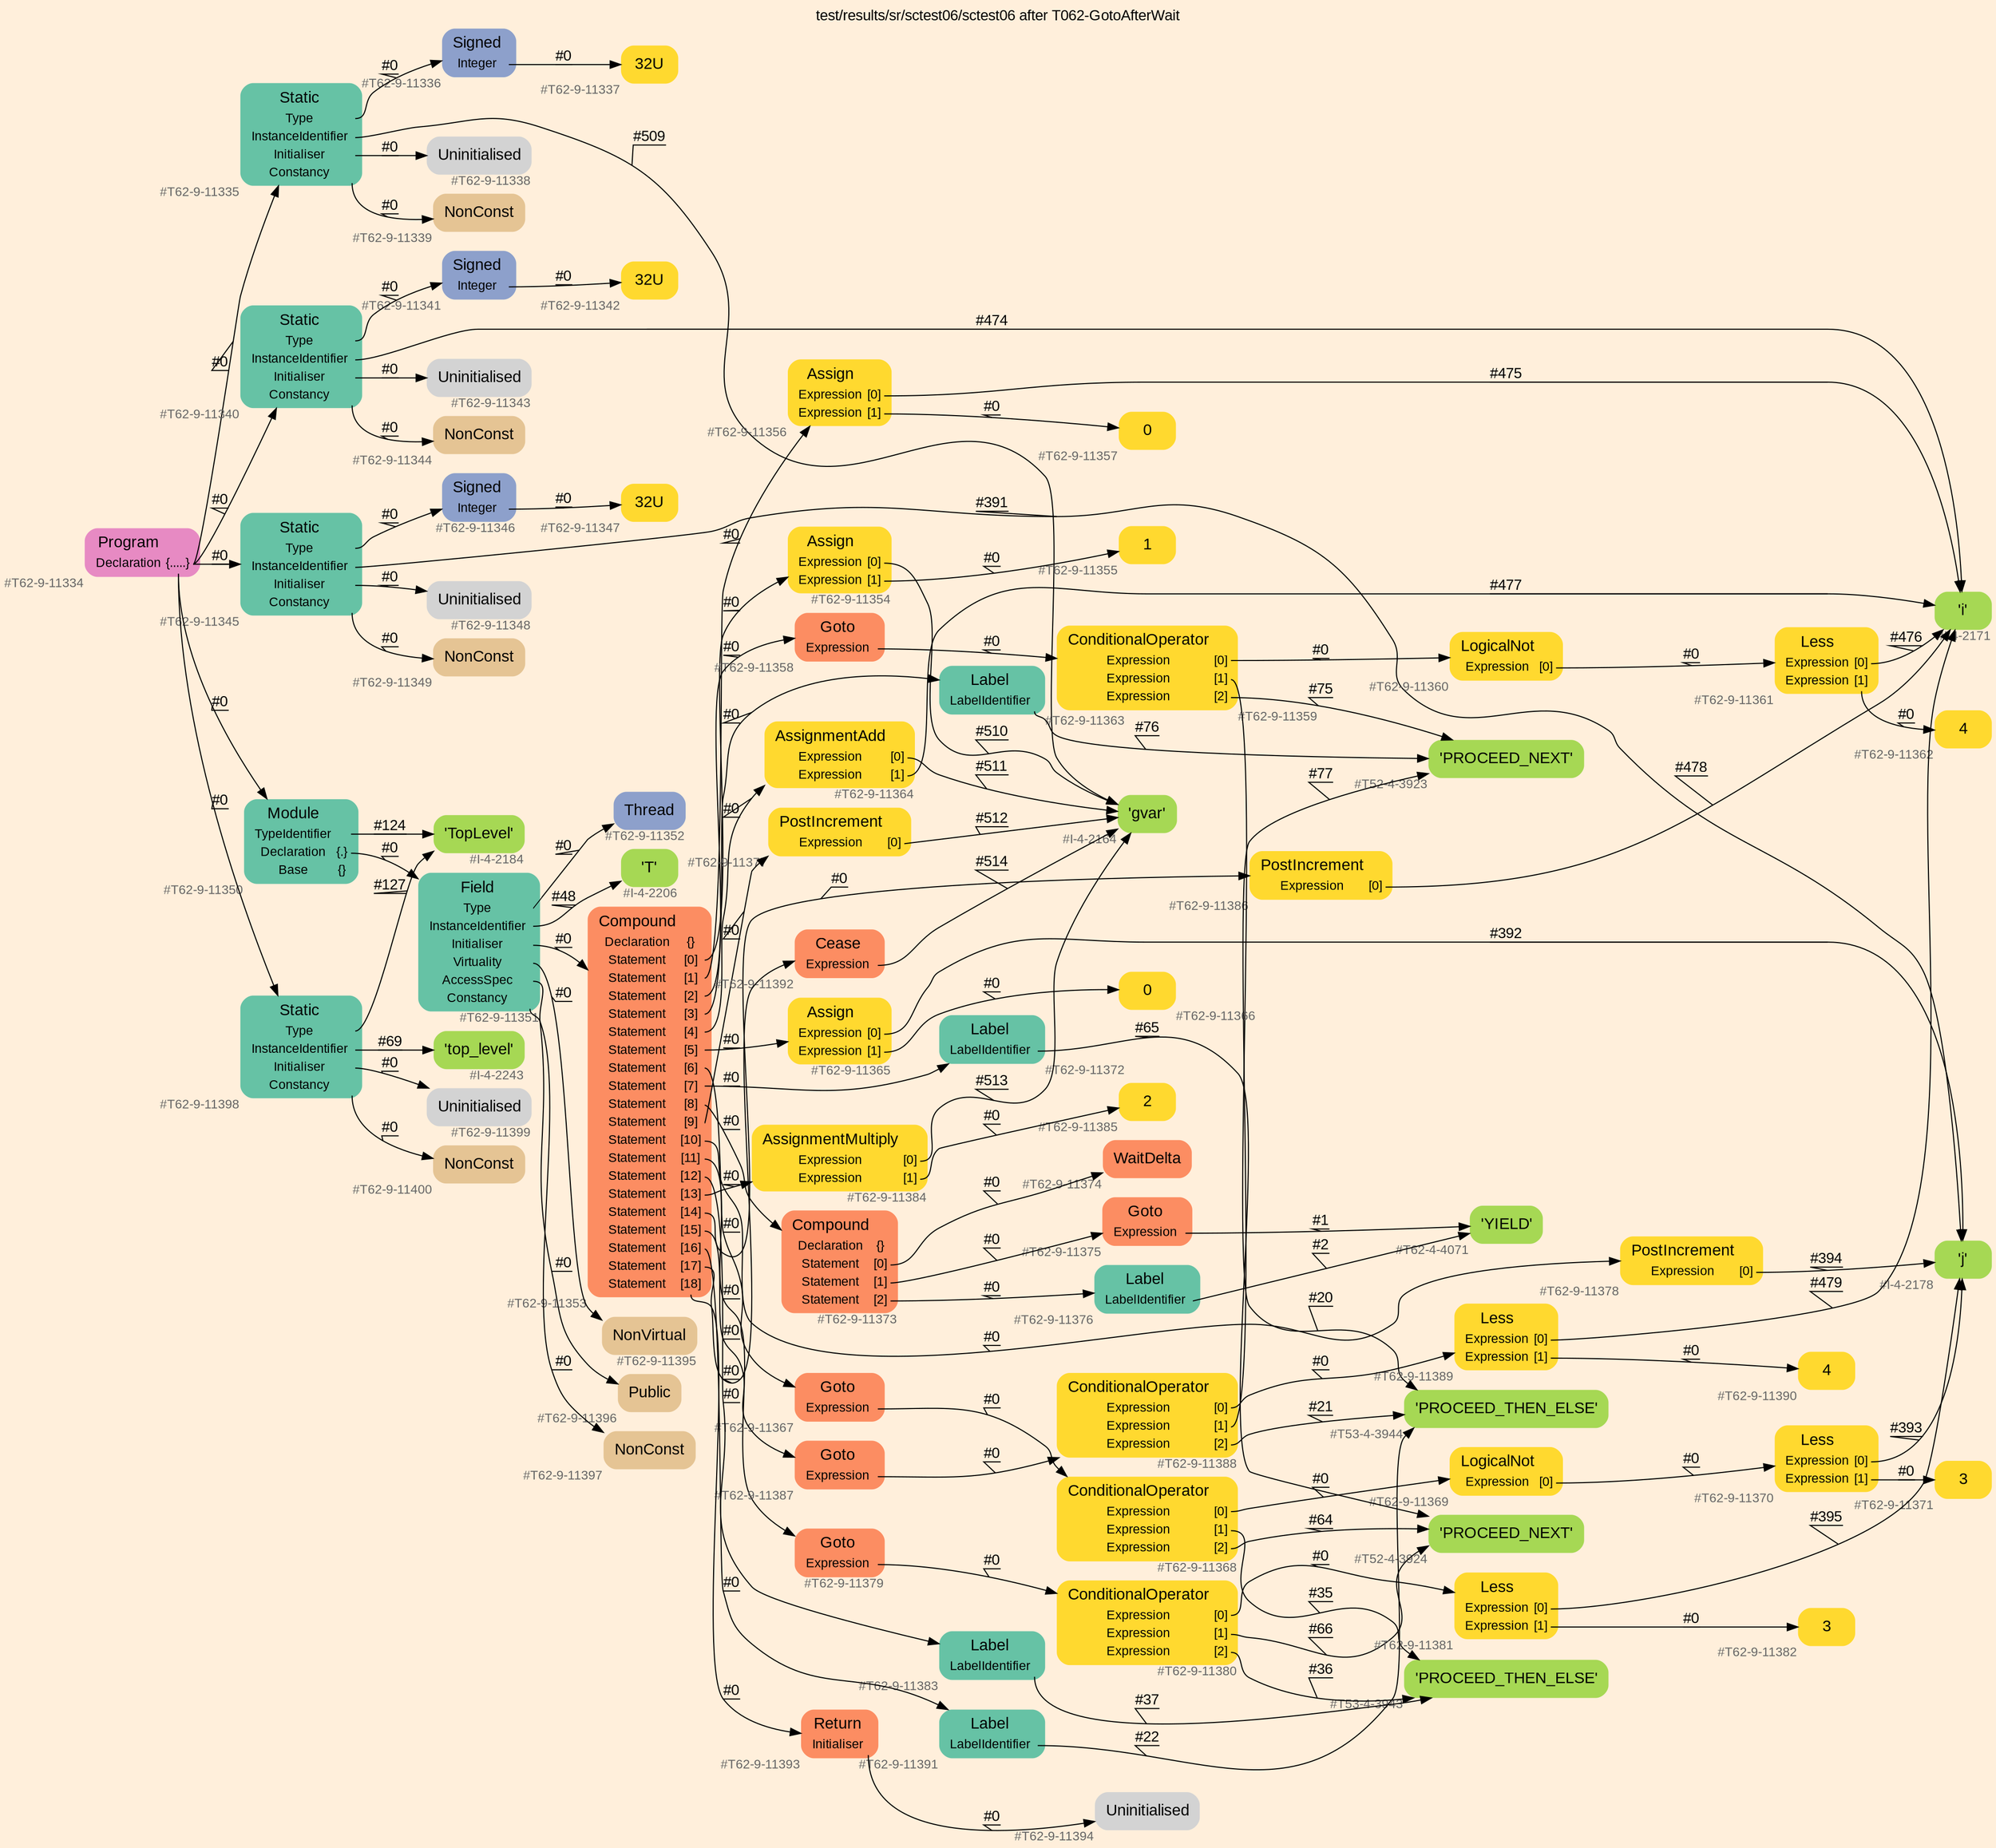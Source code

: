 digraph "test/results/sr/sctest06/sctest06 after T062-GotoAfterWait" {
label = "test/results/sr/sctest06/sctest06 after T062-GotoAfterWait"
labelloc = t
graph [
    rankdir = "LR"
    ranksep = 0.3
    bgcolor = antiquewhite1
    color = black
    fontcolor = black
    fontname = "Arial"
];
node [
    fontname = "Arial"
];
edge [
    fontname = "Arial"
];

// -------------------- node figure --------------------
// -------- block #T62-9-11334 ----------
"#T62-9-11334" [
    fillcolor = "/set28/4"
    xlabel = "#T62-9-11334"
    fontsize = "12"
    fontcolor = grey40
    shape = "plaintext"
    label = <<TABLE BORDER="0" CELLBORDER="0" CELLSPACING="0">
     <TR><TD><FONT COLOR="black" POINT-SIZE="15">Program</FONT></TD></TR>
     <TR><TD><FONT COLOR="black" POINT-SIZE="12">Declaration</FONT></TD><TD PORT="port0"><FONT COLOR="black" POINT-SIZE="12">{.....}</FONT></TD></TR>
    </TABLE>>
    style = "rounded,filled"
];

// -------- block #T62-9-11335 ----------
"#T62-9-11335" [
    fillcolor = "/set28/1"
    xlabel = "#T62-9-11335"
    fontsize = "12"
    fontcolor = grey40
    shape = "plaintext"
    label = <<TABLE BORDER="0" CELLBORDER="0" CELLSPACING="0">
     <TR><TD><FONT COLOR="black" POINT-SIZE="15">Static</FONT></TD></TR>
     <TR><TD><FONT COLOR="black" POINT-SIZE="12">Type</FONT></TD><TD PORT="port0"></TD></TR>
     <TR><TD><FONT COLOR="black" POINT-SIZE="12">InstanceIdentifier</FONT></TD><TD PORT="port1"></TD></TR>
     <TR><TD><FONT COLOR="black" POINT-SIZE="12">Initialiser</FONT></TD><TD PORT="port2"></TD></TR>
     <TR><TD><FONT COLOR="black" POINT-SIZE="12">Constancy</FONT></TD><TD PORT="port3"></TD></TR>
    </TABLE>>
    style = "rounded,filled"
];

// -------- block #T62-9-11336 ----------
"#T62-9-11336" [
    fillcolor = "/set28/3"
    xlabel = "#T62-9-11336"
    fontsize = "12"
    fontcolor = grey40
    shape = "plaintext"
    label = <<TABLE BORDER="0" CELLBORDER="0" CELLSPACING="0">
     <TR><TD><FONT COLOR="black" POINT-SIZE="15">Signed</FONT></TD></TR>
     <TR><TD><FONT COLOR="black" POINT-SIZE="12">Integer</FONT></TD><TD PORT="port0"></TD></TR>
    </TABLE>>
    style = "rounded,filled"
];

// -------- block #T62-9-11337 ----------
"#T62-9-11337" [
    fillcolor = "/set28/6"
    xlabel = "#T62-9-11337"
    fontsize = "12"
    fontcolor = grey40
    shape = "plaintext"
    label = <<TABLE BORDER="0" CELLBORDER="0" CELLSPACING="0">
     <TR><TD><FONT COLOR="black" POINT-SIZE="15">32U</FONT></TD></TR>
    </TABLE>>
    style = "rounded,filled"
];

// -------- block #I-4-2164 ----------
"#I-4-2164" [
    fillcolor = "/set28/5"
    xlabel = "#I-4-2164"
    fontsize = "12"
    fontcolor = grey40
    shape = "plaintext"
    label = <<TABLE BORDER="0" CELLBORDER="0" CELLSPACING="0">
     <TR><TD><FONT COLOR="black" POINT-SIZE="15">'gvar'</FONT></TD></TR>
    </TABLE>>
    style = "rounded,filled"
];

// -------- block #T62-9-11338 ----------
"#T62-9-11338" [
    xlabel = "#T62-9-11338"
    fontsize = "12"
    fontcolor = grey40
    shape = "plaintext"
    label = <<TABLE BORDER="0" CELLBORDER="0" CELLSPACING="0">
     <TR><TD><FONT COLOR="black" POINT-SIZE="15">Uninitialised</FONT></TD></TR>
    </TABLE>>
    style = "rounded,filled"
];

// -------- block #T62-9-11339 ----------
"#T62-9-11339" [
    fillcolor = "/set28/7"
    xlabel = "#T62-9-11339"
    fontsize = "12"
    fontcolor = grey40
    shape = "plaintext"
    label = <<TABLE BORDER="0" CELLBORDER="0" CELLSPACING="0">
     <TR><TD><FONT COLOR="black" POINT-SIZE="15">NonConst</FONT></TD></TR>
    </TABLE>>
    style = "rounded,filled"
];

// -------- block #T62-9-11340 ----------
"#T62-9-11340" [
    fillcolor = "/set28/1"
    xlabel = "#T62-9-11340"
    fontsize = "12"
    fontcolor = grey40
    shape = "plaintext"
    label = <<TABLE BORDER="0" CELLBORDER="0" CELLSPACING="0">
     <TR><TD><FONT COLOR="black" POINT-SIZE="15">Static</FONT></TD></TR>
     <TR><TD><FONT COLOR="black" POINT-SIZE="12">Type</FONT></TD><TD PORT="port0"></TD></TR>
     <TR><TD><FONT COLOR="black" POINT-SIZE="12">InstanceIdentifier</FONT></TD><TD PORT="port1"></TD></TR>
     <TR><TD><FONT COLOR="black" POINT-SIZE="12">Initialiser</FONT></TD><TD PORT="port2"></TD></TR>
     <TR><TD><FONT COLOR="black" POINT-SIZE="12">Constancy</FONT></TD><TD PORT="port3"></TD></TR>
    </TABLE>>
    style = "rounded,filled"
];

// -------- block #T62-9-11341 ----------
"#T62-9-11341" [
    fillcolor = "/set28/3"
    xlabel = "#T62-9-11341"
    fontsize = "12"
    fontcolor = grey40
    shape = "plaintext"
    label = <<TABLE BORDER="0" CELLBORDER="0" CELLSPACING="0">
     <TR><TD><FONT COLOR="black" POINT-SIZE="15">Signed</FONT></TD></TR>
     <TR><TD><FONT COLOR="black" POINT-SIZE="12">Integer</FONT></TD><TD PORT="port0"></TD></TR>
    </TABLE>>
    style = "rounded,filled"
];

// -------- block #T62-9-11342 ----------
"#T62-9-11342" [
    fillcolor = "/set28/6"
    xlabel = "#T62-9-11342"
    fontsize = "12"
    fontcolor = grey40
    shape = "plaintext"
    label = <<TABLE BORDER="0" CELLBORDER="0" CELLSPACING="0">
     <TR><TD><FONT COLOR="black" POINT-SIZE="15">32U</FONT></TD></TR>
    </TABLE>>
    style = "rounded,filled"
];

// -------- block #I-4-2171 ----------
"#I-4-2171" [
    fillcolor = "/set28/5"
    xlabel = "#I-4-2171"
    fontsize = "12"
    fontcolor = grey40
    shape = "plaintext"
    label = <<TABLE BORDER="0" CELLBORDER="0" CELLSPACING="0">
     <TR><TD><FONT COLOR="black" POINT-SIZE="15">'i'</FONT></TD></TR>
    </TABLE>>
    style = "rounded,filled"
];

// -------- block #T62-9-11343 ----------
"#T62-9-11343" [
    xlabel = "#T62-9-11343"
    fontsize = "12"
    fontcolor = grey40
    shape = "plaintext"
    label = <<TABLE BORDER="0" CELLBORDER="0" CELLSPACING="0">
     <TR><TD><FONT COLOR="black" POINT-SIZE="15">Uninitialised</FONT></TD></TR>
    </TABLE>>
    style = "rounded,filled"
];

// -------- block #T62-9-11344 ----------
"#T62-9-11344" [
    fillcolor = "/set28/7"
    xlabel = "#T62-9-11344"
    fontsize = "12"
    fontcolor = grey40
    shape = "plaintext"
    label = <<TABLE BORDER="0" CELLBORDER="0" CELLSPACING="0">
     <TR><TD><FONT COLOR="black" POINT-SIZE="15">NonConst</FONT></TD></TR>
    </TABLE>>
    style = "rounded,filled"
];

// -------- block #T62-9-11345 ----------
"#T62-9-11345" [
    fillcolor = "/set28/1"
    xlabel = "#T62-9-11345"
    fontsize = "12"
    fontcolor = grey40
    shape = "plaintext"
    label = <<TABLE BORDER="0" CELLBORDER="0" CELLSPACING="0">
     <TR><TD><FONT COLOR="black" POINT-SIZE="15">Static</FONT></TD></TR>
     <TR><TD><FONT COLOR="black" POINT-SIZE="12">Type</FONT></TD><TD PORT="port0"></TD></TR>
     <TR><TD><FONT COLOR="black" POINT-SIZE="12">InstanceIdentifier</FONT></TD><TD PORT="port1"></TD></TR>
     <TR><TD><FONT COLOR="black" POINT-SIZE="12">Initialiser</FONT></TD><TD PORT="port2"></TD></TR>
     <TR><TD><FONT COLOR="black" POINT-SIZE="12">Constancy</FONT></TD><TD PORT="port3"></TD></TR>
    </TABLE>>
    style = "rounded,filled"
];

// -------- block #T62-9-11346 ----------
"#T62-9-11346" [
    fillcolor = "/set28/3"
    xlabel = "#T62-9-11346"
    fontsize = "12"
    fontcolor = grey40
    shape = "plaintext"
    label = <<TABLE BORDER="0" CELLBORDER="0" CELLSPACING="0">
     <TR><TD><FONT COLOR="black" POINT-SIZE="15">Signed</FONT></TD></TR>
     <TR><TD><FONT COLOR="black" POINT-SIZE="12">Integer</FONT></TD><TD PORT="port0"></TD></TR>
    </TABLE>>
    style = "rounded,filled"
];

// -------- block #T62-9-11347 ----------
"#T62-9-11347" [
    fillcolor = "/set28/6"
    xlabel = "#T62-9-11347"
    fontsize = "12"
    fontcolor = grey40
    shape = "plaintext"
    label = <<TABLE BORDER="0" CELLBORDER="0" CELLSPACING="0">
     <TR><TD><FONT COLOR="black" POINT-SIZE="15">32U</FONT></TD></TR>
    </TABLE>>
    style = "rounded,filled"
];

// -------- block #I-4-2178 ----------
"#I-4-2178" [
    fillcolor = "/set28/5"
    xlabel = "#I-4-2178"
    fontsize = "12"
    fontcolor = grey40
    shape = "plaintext"
    label = <<TABLE BORDER="0" CELLBORDER="0" CELLSPACING="0">
     <TR><TD><FONT COLOR="black" POINT-SIZE="15">'j'</FONT></TD></TR>
    </TABLE>>
    style = "rounded,filled"
];

// -------- block #T62-9-11348 ----------
"#T62-9-11348" [
    xlabel = "#T62-9-11348"
    fontsize = "12"
    fontcolor = grey40
    shape = "plaintext"
    label = <<TABLE BORDER="0" CELLBORDER="0" CELLSPACING="0">
     <TR><TD><FONT COLOR="black" POINT-SIZE="15">Uninitialised</FONT></TD></TR>
    </TABLE>>
    style = "rounded,filled"
];

// -------- block #T62-9-11349 ----------
"#T62-9-11349" [
    fillcolor = "/set28/7"
    xlabel = "#T62-9-11349"
    fontsize = "12"
    fontcolor = grey40
    shape = "plaintext"
    label = <<TABLE BORDER="0" CELLBORDER="0" CELLSPACING="0">
     <TR><TD><FONT COLOR="black" POINT-SIZE="15">NonConst</FONT></TD></TR>
    </TABLE>>
    style = "rounded,filled"
];

// -------- block #T62-9-11350 ----------
"#T62-9-11350" [
    fillcolor = "/set28/1"
    xlabel = "#T62-9-11350"
    fontsize = "12"
    fontcolor = grey40
    shape = "plaintext"
    label = <<TABLE BORDER="0" CELLBORDER="0" CELLSPACING="0">
     <TR><TD><FONT COLOR="black" POINT-SIZE="15">Module</FONT></TD></TR>
     <TR><TD><FONT COLOR="black" POINT-SIZE="12">TypeIdentifier</FONT></TD><TD PORT="port0"></TD></TR>
     <TR><TD><FONT COLOR="black" POINT-SIZE="12">Declaration</FONT></TD><TD PORT="port1"><FONT COLOR="black" POINT-SIZE="12">{.}</FONT></TD></TR>
     <TR><TD><FONT COLOR="black" POINT-SIZE="12">Base</FONT></TD><TD PORT="port2"><FONT COLOR="black" POINT-SIZE="12">{}</FONT></TD></TR>
    </TABLE>>
    style = "rounded,filled"
];

// -------- block #I-4-2184 ----------
"#I-4-2184" [
    fillcolor = "/set28/5"
    xlabel = "#I-4-2184"
    fontsize = "12"
    fontcolor = grey40
    shape = "plaintext"
    label = <<TABLE BORDER="0" CELLBORDER="0" CELLSPACING="0">
     <TR><TD><FONT COLOR="black" POINT-SIZE="15">'TopLevel'</FONT></TD></TR>
    </TABLE>>
    style = "rounded,filled"
];

// -------- block #T62-9-11351 ----------
"#T62-9-11351" [
    fillcolor = "/set28/1"
    xlabel = "#T62-9-11351"
    fontsize = "12"
    fontcolor = grey40
    shape = "plaintext"
    label = <<TABLE BORDER="0" CELLBORDER="0" CELLSPACING="0">
     <TR><TD><FONT COLOR="black" POINT-SIZE="15">Field</FONT></TD></TR>
     <TR><TD><FONT COLOR="black" POINT-SIZE="12">Type</FONT></TD><TD PORT="port0"></TD></TR>
     <TR><TD><FONT COLOR="black" POINT-SIZE="12">InstanceIdentifier</FONT></TD><TD PORT="port1"></TD></TR>
     <TR><TD><FONT COLOR="black" POINT-SIZE="12">Initialiser</FONT></TD><TD PORT="port2"></TD></TR>
     <TR><TD><FONT COLOR="black" POINT-SIZE="12">Virtuality</FONT></TD><TD PORT="port3"></TD></TR>
     <TR><TD><FONT COLOR="black" POINT-SIZE="12">AccessSpec</FONT></TD><TD PORT="port4"></TD></TR>
     <TR><TD><FONT COLOR="black" POINT-SIZE="12">Constancy</FONT></TD><TD PORT="port5"></TD></TR>
    </TABLE>>
    style = "rounded,filled"
];

// -------- block #T62-9-11352 ----------
"#T62-9-11352" [
    fillcolor = "/set28/3"
    xlabel = "#T62-9-11352"
    fontsize = "12"
    fontcolor = grey40
    shape = "plaintext"
    label = <<TABLE BORDER="0" CELLBORDER="0" CELLSPACING="0">
     <TR><TD><FONT COLOR="black" POINT-SIZE="15">Thread</FONT></TD></TR>
    </TABLE>>
    style = "rounded,filled"
];

// -------- block #I-4-2206 ----------
"#I-4-2206" [
    fillcolor = "/set28/5"
    xlabel = "#I-4-2206"
    fontsize = "12"
    fontcolor = grey40
    shape = "plaintext"
    label = <<TABLE BORDER="0" CELLBORDER="0" CELLSPACING="0">
     <TR><TD><FONT COLOR="black" POINT-SIZE="15">'T'</FONT></TD></TR>
    </TABLE>>
    style = "rounded,filled"
];

// -------- block #T62-9-11353 ----------
"#T62-9-11353" [
    fillcolor = "/set28/2"
    xlabel = "#T62-9-11353"
    fontsize = "12"
    fontcolor = grey40
    shape = "plaintext"
    label = <<TABLE BORDER="0" CELLBORDER="0" CELLSPACING="0">
     <TR><TD><FONT COLOR="black" POINT-SIZE="15">Compound</FONT></TD></TR>
     <TR><TD><FONT COLOR="black" POINT-SIZE="12">Declaration</FONT></TD><TD PORT="port0"><FONT COLOR="black" POINT-SIZE="12">{}</FONT></TD></TR>
     <TR><TD><FONT COLOR="black" POINT-SIZE="12">Statement</FONT></TD><TD PORT="port1"><FONT COLOR="black" POINT-SIZE="12">[0]</FONT></TD></TR>
     <TR><TD><FONT COLOR="black" POINT-SIZE="12">Statement</FONT></TD><TD PORT="port2"><FONT COLOR="black" POINT-SIZE="12">[1]</FONT></TD></TR>
     <TR><TD><FONT COLOR="black" POINT-SIZE="12">Statement</FONT></TD><TD PORT="port3"><FONT COLOR="black" POINT-SIZE="12">[2]</FONT></TD></TR>
     <TR><TD><FONT COLOR="black" POINT-SIZE="12">Statement</FONT></TD><TD PORT="port4"><FONT COLOR="black" POINT-SIZE="12">[3]</FONT></TD></TR>
     <TR><TD><FONT COLOR="black" POINT-SIZE="12">Statement</FONT></TD><TD PORT="port5"><FONT COLOR="black" POINT-SIZE="12">[4]</FONT></TD></TR>
     <TR><TD><FONT COLOR="black" POINT-SIZE="12">Statement</FONT></TD><TD PORT="port6"><FONT COLOR="black" POINT-SIZE="12">[5]</FONT></TD></TR>
     <TR><TD><FONT COLOR="black" POINT-SIZE="12">Statement</FONT></TD><TD PORT="port7"><FONT COLOR="black" POINT-SIZE="12">[6]</FONT></TD></TR>
     <TR><TD><FONT COLOR="black" POINT-SIZE="12">Statement</FONT></TD><TD PORT="port8"><FONT COLOR="black" POINT-SIZE="12">[7]</FONT></TD></TR>
     <TR><TD><FONT COLOR="black" POINT-SIZE="12">Statement</FONT></TD><TD PORT="port9"><FONT COLOR="black" POINT-SIZE="12">[8]</FONT></TD></TR>
     <TR><TD><FONT COLOR="black" POINT-SIZE="12">Statement</FONT></TD><TD PORT="port10"><FONT COLOR="black" POINT-SIZE="12">[9]</FONT></TD></TR>
     <TR><TD><FONT COLOR="black" POINT-SIZE="12">Statement</FONT></TD><TD PORT="port11"><FONT COLOR="black" POINT-SIZE="12">[10]</FONT></TD></TR>
     <TR><TD><FONT COLOR="black" POINT-SIZE="12">Statement</FONT></TD><TD PORT="port12"><FONT COLOR="black" POINT-SIZE="12">[11]</FONT></TD></TR>
     <TR><TD><FONT COLOR="black" POINT-SIZE="12">Statement</FONT></TD><TD PORT="port13"><FONT COLOR="black" POINT-SIZE="12">[12]</FONT></TD></TR>
     <TR><TD><FONT COLOR="black" POINT-SIZE="12">Statement</FONT></TD><TD PORT="port14"><FONT COLOR="black" POINT-SIZE="12">[13]</FONT></TD></TR>
     <TR><TD><FONT COLOR="black" POINT-SIZE="12">Statement</FONT></TD><TD PORT="port15"><FONT COLOR="black" POINT-SIZE="12">[14]</FONT></TD></TR>
     <TR><TD><FONT COLOR="black" POINT-SIZE="12">Statement</FONT></TD><TD PORT="port16"><FONT COLOR="black" POINT-SIZE="12">[15]</FONT></TD></TR>
     <TR><TD><FONT COLOR="black" POINT-SIZE="12">Statement</FONT></TD><TD PORT="port17"><FONT COLOR="black" POINT-SIZE="12">[16]</FONT></TD></TR>
     <TR><TD><FONT COLOR="black" POINT-SIZE="12">Statement</FONT></TD><TD PORT="port18"><FONT COLOR="black" POINT-SIZE="12">[17]</FONT></TD></TR>
     <TR><TD><FONT COLOR="black" POINT-SIZE="12">Statement</FONT></TD><TD PORT="port19"><FONT COLOR="black" POINT-SIZE="12">[18]</FONT></TD></TR>
    </TABLE>>
    style = "rounded,filled"
];

// -------- block #T62-9-11354 ----------
"#T62-9-11354" [
    fillcolor = "/set28/6"
    xlabel = "#T62-9-11354"
    fontsize = "12"
    fontcolor = grey40
    shape = "plaintext"
    label = <<TABLE BORDER="0" CELLBORDER="0" CELLSPACING="0">
     <TR><TD><FONT COLOR="black" POINT-SIZE="15">Assign</FONT></TD></TR>
     <TR><TD><FONT COLOR="black" POINT-SIZE="12">Expression</FONT></TD><TD PORT="port0"><FONT COLOR="black" POINT-SIZE="12">[0]</FONT></TD></TR>
     <TR><TD><FONT COLOR="black" POINT-SIZE="12">Expression</FONT></TD><TD PORT="port1"><FONT COLOR="black" POINT-SIZE="12">[1]</FONT></TD></TR>
    </TABLE>>
    style = "rounded,filled"
];

// -------- block #T62-9-11355 ----------
"#T62-9-11355" [
    fillcolor = "/set28/6"
    xlabel = "#T62-9-11355"
    fontsize = "12"
    fontcolor = grey40
    shape = "plaintext"
    label = <<TABLE BORDER="0" CELLBORDER="0" CELLSPACING="0">
     <TR><TD><FONT COLOR="black" POINT-SIZE="15">1</FONT></TD></TR>
    </TABLE>>
    style = "rounded,filled"
];

// -------- block #T62-9-11356 ----------
"#T62-9-11356" [
    fillcolor = "/set28/6"
    xlabel = "#T62-9-11356"
    fontsize = "12"
    fontcolor = grey40
    shape = "plaintext"
    label = <<TABLE BORDER="0" CELLBORDER="0" CELLSPACING="0">
     <TR><TD><FONT COLOR="black" POINT-SIZE="15">Assign</FONT></TD></TR>
     <TR><TD><FONT COLOR="black" POINT-SIZE="12">Expression</FONT></TD><TD PORT="port0"><FONT COLOR="black" POINT-SIZE="12">[0]</FONT></TD></TR>
     <TR><TD><FONT COLOR="black" POINT-SIZE="12">Expression</FONT></TD><TD PORT="port1"><FONT COLOR="black" POINT-SIZE="12">[1]</FONT></TD></TR>
    </TABLE>>
    style = "rounded,filled"
];

// -------- block #T62-9-11357 ----------
"#T62-9-11357" [
    fillcolor = "/set28/6"
    xlabel = "#T62-9-11357"
    fontsize = "12"
    fontcolor = grey40
    shape = "plaintext"
    label = <<TABLE BORDER="0" CELLBORDER="0" CELLSPACING="0">
     <TR><TD><FONT COLOR="black" POINT-SIZE="15">0</FONT></TD></TR>
    </TABLE>>
    style = "rounded,filled"
];

// -------- block #T62-9-11358 ----------
"#T62-9-11358" [
    fillcolor = "/set28/2"
    xlabel = "#T62-9-11358"
    fontsize = "12"
    fontcolor = grey40
    shape = "plaintext"
    label = <<TABLE BORDER="0" CELLBORDER="0" CELLSPACING="0">
     <TR><TD><FONT COLOR="black" POINT-SIZE="15">Goto</FONT></TD></TR>
     <TR><TD><FONT COLOR="black" POINT-SIZE="12">Expression</FONT></TD><TD PORT="port0"></TD></TR>
    </TABLE>>
    style = "rounded,filled"
];

// -------- block #T62-9-11359 ----------
"#T62-9-11359" [
    fillcolor = "/set28/6"
    xlabel = "#T62-9-11359"
    fontsize = "12"
    fontcolor = grey40
    shape = "plaintext"
    label = <<TABLE BORDER="0" CELLBORDER="0" CELLSPACING="0">
     <TR><TD><FONT COLOR="black" POINT-SIZE="15">ConditionalOperator</FONT></TD></TR>
     <TR><TD><FONT COLOR="black" POINT-SIZE="12">Expression</FONT></TD><TD PORT="port0"><FONT COLOR="black" POINT-SIZE="12">[0]</FONT></TD></TR>
     <TR><TD><FONT COLOR="black" POINT-SIZE="12">Expression</FONT></TD><TD PORT="port1"><FONT COLOR="black" POINT-SIZE="12">[1]</FONT></TD></TR>
     <TR><TD><FONT COLOR="black" POINT-SIZE="12">Expression</FONT></TD><TD PORT="port2"><FONT COLOR="black" POINT-SIZE="12">[2]</FONT></TD></TR>
    </TABLE>>
    style = "rounded,filled"
];

// -------- block #T62-9-11360 ----------
"#T62-9-11360" [
    fillcolor = "/set28/6"
    xlabel = "#T62-9-11360"
    fontsize = "12"
    fontcolor = grey40
    shape = "plaintext"
    label = <<TABLE BORDER="0" CELLBORDER="0" CELLSPACING="0">
     <TR><TD><FONT COLOR="black" POINT-SIZE="15">LogicalNot</FONT></TD></TR>
     <TR><TD><FONT COLOR="black" POINT-SIZE="12">Expression</FONT></TD><TD PORT="port0"><FONT COLOR="black" POINT-SIZE="12">[0]</FONT></TD></TR>
    </TABLE>>
    style = "rounded,filled"
];

// -------- block #T62-9-11361 ----------
"#T62-9-11361" [
    fillcolor = "/set28/6"
    xlabel = "#T62-9-11361"
    fontsize = "12"
    fontcolor = grey40
    shape = "plaintext"
    label = <<TABLE BORDER="0" CELLBORDER="0" CELLSPACING="0">
     <TR><TD><FONT COLOR="black" POINT-SIZE="15">Less</FONT></TD></TR>
     <TR><TD><FONT COLOR="black" POINT-SIZE="12">Expression</FONT></TD><TD PORT="port0"><FONT COLOR="black" POINT-SIZE="12">[0]</FONT></TD></TR>
     <TR><TD><FONT COLOR="black" POINT-SIZE="12">Expression</FONT></TD><TD PORT="port1"><FONT COLOR="black" POINT-SIZE="12">[1]</FONT></TD></TR>
    </TABLE>>
    style = "rounded,filled"
];

// -------- block #T62-9-11362 ----------
"#T62-9-11362" [
    fillcolor = "/set28/6"
    xlabel = "#T62-9-11362"
    fontsize = "12"
    fontcolor = grey40
    shape = "plaintext"
    label = <<TABLE BORDER="0" CELLBORDER="0" CELLSPACING="0">
     <TR><TD><FONT COLOR="black" POINT-SIZE="15">4</FONT></TD></TR>
    </TABLE>>
    style = "rounded,filled"
];

// -------- block #T53-4-3944 ----------
"#T53-4-3944" [
    fillcolor = "/set28/5"
    xlabel = "#T53-4-3944"
    fontsize = "12"
    fontcolor = grey40
    shape = "plaintext"
    label = <<TABLE BORDER="0" CELLBORDER="0" CELLSPACING="0">
     <TR><TD><FONT COLOR="black" POINT-SIZE="15">'PROCEED_THEN_ELSE'</FONT></TD></TR>
    </TABLE>>
    style = "rounded,filled"
];

// -------- block #T52-4-3923 ----------
"#T52-4-3923" [
    fillcolor = "/set28/5"
    xlabel = "#T52-4-3923"
    fontsize = "12"
    fontcolor = grey40
    shape = "plaintext"
    label = <<TABLE BORDER="0" CELLBORDER="0" CELLSPACING="0">
     <TR><TD><FONT COLOR="black" POINT-SIZE="15">'PROCEED_NEXT'</FONT></TD></TR>
    </TABLE>>
    style = "rounded,filled"
];

// -------- block #T62-9-11363 ----------
"#T62-9-11363" [
    fillcolor = "/set28/1"
    xlabel = "#T62-9-11363"
    fontsize = "12"
    fontcolor = grey40
    shape = "plaintext"
    label = <<TABLE BORDER="0" CELLBORDER="0" CELLSPACING="0">
     <TR><TD><FONT COLOR="black" POINT-SIZE="15">Label</FONT></TD></TR>
     <TR><TD><FONT COLOR="black" POINT-SIZE="12">LabelIdentifier</FONT></TD><TD PORT="port0"></TD></TR>
    </TABLE>>
    style = "rounded,filled"
];

// -------- block #T62-9-11364 ----------
"#T62-9-11364" [
    fillcolor = "/set28/6"
    xlabel = "#T62-9-11364"
    fontsize = "12"
    fontcolor = grey40
    shape = "plaintext"
    label = <<TABLE BORDER="0" CELLBORDER="0" CELLSPACING="0">
     <TR><TD><FONT COLOR="black" POINT-SIZE="15">AssignmentAdd</FONT></TD></TR>
     <TR><TD><FONT COLOR="black" POINT-SIZE="12">Expression</FONT></TD><TD PORT="port0"><FONT COLOR="black" POINT-SIZE="12">[0]</FONT></TD></TR>
     <TR><TD><FONT COLOR="black" POINT-SIZE="12">Expression</FONT></TD><TD PORT="port1"><FONT COLOR="black" POINT-SIZE="12">[1]</FONT></TD></TR>
    </TABLE>>
    style = "rounded,filled"
];

// -------- block #T62-9-11365 ----------
"#T62-9-11365" [
    fillcolor = "/set28/6"
    xlabel = "#T62-9-11365"
    fontsize = "12"
    fontcolor = grey40
    shape = "plaintext"
    label = <<TABLE BORDER="0" CELLBORDER="0" CELLSPACING="0">
     <TR><TD><FONT COLOR="black" POINT-SIZE="15">Assign</FONT></TD></TR>
     <TR><TD><FONT COLOR="black" POINT-SIZE="12">Expression</FONT></TD><TD PORT="port0"><FONT COLOR="black" POINT-SIZE="12">[0]</FONT></TD></TR>
     <TR><TD><FONT COLOR="black" POINT-SIZE="12">Expression</FONT></TD><TD PORT="port1"><FONT COLOR="black" POINT-SIZE="12">[1]</FONT></TD></TR>
    </TABLE>>
    style = "rounded,filled"
];

// -------- block #T62-9-11366 ----------
"#T62-9-11366" [
    fillcolor = "/set28/6"
    xlabel = "#T62-9-11366"
    fontsize = "12"
    fontcolor = grey40
    shape = "plaintext"
    label = <<TABLE BORDER="0" CELLBORDER="0" CELLSPACING="0">
     <TR><TD><FONT COLOR="black" POINT-SIZE="15">0</FONT></TD></TR>
    </TABLE>>
    style = "rounded,filled"
];

// -------- block #T62-9-11367 ----------
"#T62-9-11367" [
    fillcolor = "/set28/2"
    xlabel = "#T62-9-11367"
    fontsize = "12"
    fontcolor = grey40
    shape = "plaintext"
    label = <<TABLE BORDER="0" CELLBORDER="0" CELLSPACING="0">
     <TR><TD><FONT COLOR="black" POINT-SIZE="15">Goto</FONT></TD></TR>
     <TR><TD><FONT COLOR="black" POINT-SIZE="12">Expression</FONT></TD><TD PORT="port0"></TD></TR>
    </TABLE>>
    style = "rounded,filled"
];

// -------- block #T62-9-11368 ----------
"#T62-9-11368" [
    fillcolor = "/set28/6"
    xlabel = "#T62-9-11368"
    fontsize = "12"
    fontcolor = grey40
    shape = "plaintext"
    label = <<TABLE BORDER="0" CELLBORDER="0" CELLSPACING="0">
     <TR><TD><FONT COLOR="black" POINT-SIZE="15">ConditionalOperator</FONT></TD></TR>
     <TR><TD><FONT COLOR="black" POINT-SIZE="12">Expression</FONT></TD><TD PORT="port0"><FONT COLOR="black" POINT-SIZE="12">[0]</FONT></TD></TR>
     <TR><TD><FONT COLOR="black" POINT-SIZE="12">Expression</FONT></TD><TD PORT="port1"><FONT COLOR="black" POINT-SIZE="12">[1]</FONT></TD></TR>
     <TR><TD><FONT COLOR="black" POINT-SIZE="12">Expression</FONT></TD><TD PORT="port2"><FONT COLOR="black" POINT-SIZE="12">[2]</FONT></TD></TR>
    </TABLE>>
    style = "rounded,filled"
];

// -------- block #T62-9-11369 ----------
"#T62-9-11369" [
    fillcolor = "/set28/6"
    xlabel = "#T62-9-11369"
    fontsize = "12"
    fontcolor = grey40
    shape = "plaintext"
    label = <<TABLE BORDER="0" CELLBORDER="0" CELLSPACING="0">
     <TR><TD><FONT COLOR="black" POINT-SIZE="15">LogicalNot</FONT></TD></TR>
     <TR><TD><FONT COLOR="black" POINT-SIZE="12">Expression</FONT></TD><TD PORT="port0"><FONT COLOR="black" POINT-SIZE="12">[0]</FONT></TD></TR>
    </TABLE>>
    style = "rounded,filled"
];

// -------- block #T62-9-11370 ----------
"#T62-9-11370" [
    fillcolor = "/set28/6"
    xlabel = "#T62-9-11370"
    fontsize = "12"
    fontcolor = grey40
    shape = "plaintext"
    label = <<TABLE BORDER="0" CELLBORDER="0" CELLSPACING="0">
     <TR><TD><FONT COLOR="black" POINT-SIZE="15">Less</FONT></TD></TR>
     <TR><TD><FONT COLOR="black" POINT-SIZE="12">Expression</FONT></TD><TD PORT="port0"><FONT COLOR="black" POINT-SIZE="12">[0]</FONT></TD></TR>
     <TR><TD><FONT COLOR="black" POINT-SIZE="12">Expression</FONT></TD><TD PORT="port1"><FONT COLOR="black" POINT-SIZE="12">[1]</FONT></TD></TR>
    </TABLE>>
    style = "rounded,filled"
];

// -------- block #T62-9-11371 ----------
"#T62-9-11371" [
    fillcolor = "/set28/6"
    xlabel = "#T62-9-11371"
    fontsize = "12"
    fontcolor = grey40
    shape = "plaintext"
    label = <<TABLE BORDER="0" CELLBORDER="0" CELLSPACING="0">
     <TR><TD><FONT COLOR="black" POINT-SIZE="15">3</FONT></TD></TR>
    </TABLE>>
    style = "rounded,filled"
];

// -------- block #T53-4-3943 ----------
"#T53-4-3943" [
    fillcolor = "/set28/5"
    xlabel = "#T53-4-3943"
    fontsize = "12"
    fontcolor = grey40
    shape = "plaintext"
    label = <<TABLE BORDER="0" CELLBORDER="0" CELLSPACING="0">
     <TR><TD><FONT COLOR="black" POINT-SIZE="15">'PROCEED_THEN_ELSE'</FONT></TD></TR>
    </TABLE>>
    style = "rounded,filled"
];

// -------- block #T52-4-3924 ----------
"#T52-4-3924" [
    fillcolor = "/set28/5"
    xlabel = "#T52-4-3924"
    fontsize = "12"
    fontcolor = grey40
    shape = "plaintext"
    label = <<TABLE BORDER="0" CELLBORDER="0" CELLSPACING="0">
     <TR><TD><FONT COLOR="black" POINT-SIZE="15">'PROCEED_NEXT'</FONT></TD></TR>
    </TABLE>>
    style = "rounded,filled"
];

// -------- block #T62-9-11372 ----------
"#T62-9-11372" [
    fillcolor = "/set28/1"
    xlabel = "#T62-9-11372"
    fontsize = "12"
    fontcolor = grey40
    shape = "plaintext"
    label = <<TABLE BORDER="0" CELLBORDER="0" CELLSPACING="0">
     <TR><TD><FONT COLOR="black" POINT-SIZE="15">Label</FONT></TD></TR>
     <TR><TD><FONT COLOR="black" POINT-SIZE="12">LabelIdentifier</FONT></TD><TD PORT="port0"></TD></TR>
    </TABLE>>
    style = "rounded,filled"
];

// -------- block #T62-9-11373 ----------
"#T62-9-11373" [
    fillcolor = "/set28/2"
    xlabel = "#T62-9-11373"
    fontsize = "12"
    fontcolor = grey40
    shape = "plaintext"
    label = <<TABLE BORDER="0" CELLBORDER="0" CELLSPACING="0">
     <TR><TD><FONT COLOR="black" POINT-SIZE="15">Compound</FONT></TD></TR>
     <TR><TD><FONT COLOR="black" POINT-SIZE="12">Declaration</FONT></TD><TD PORT="port0"><FONT COLOR="black" POINT-SIZE="12">{}</FONT></TD></TR>
     <TR><TD><FONT COLOR="black" POINT-SIZE="12">Statement</FONT></TD><TD PORT="port1"><FONT COLOR="black" POINT-SIZE="12">[0]</FONT></TD></TR>
     <TR><TD><FONT COLOR="black" POINT-SIZE="12">Statement</FONT></TD><TD PORT="port2"><FONT COLOR="black" POINT-SIZE="12">[1]</FONT></TD></TR>
     <TR><TD><FONT COLOR="black" POINT-SIZE="12">Statement</FONT></TD><TD PORT="port3"><FONT COLOR="black" POINT-SIZE="12">[2]</FONT></TD></TR>
    </TABLE>>
    style = "rounded,filled"
];

// -------- block #T62-9-11374 ----------
"#T62-9-11374" [
    fillcolor = "/set28/2"
    xlabel = "#T62-9-11374"
    fontsize = "12"
    fontcolor = grey40
    shape = "plaintext"
    label = <<TABLE BORDER="0" CELLBORDER="0" CELLSPACING="0">
     <TR><TD><FONT COLOR="black" POINT-SIZE="15">WaitDelta</FONT></TD></TR>
    </TABLE>>
    style = "rounded,filled"
];

// -------- block #T62-9-11375 ----------
"#T62-9-11375" [
    fillcolor = "/set28/2"
    xlabel = "#T62-9-11375"
    fontsize = "12"
    fontcolor = grey40
    shape = "plaintext"
    label = <<TABLE BORDER="0" CELLBORDER="0" CELLSPACING="0">
     <TR><TD><FONT COLOR="black" POINT-SIZE="15">Goto</FONT></TD></TR>
     <TR><TD><FONT COLOR="black" POINT-SIZE="12">Expression</FONT></TD><TD PORT="port0"></TD></TR>
    </TABLE>>
    style = "rounded,filled"
];

// -------- block #T62-4-4071 ----------
"#T62-4-4071" [
    fillcolor = "/set28/5"
    xlabel = "#T62-4-4071"
    fontsize = "12"
    fontcolor = grey40
    shape = "plaintext"
    label = <<TABLE BORDER="0" CELLBORDER="0" CELLSPACING="0">
     <TR><TD><FONT COLOR="black" POINT-SIZE="15">'YIELD'</FONT></TD></TR>
    </TABLE>>
    style = "rounded,filled"
];

// -------- block #T62-9-11376 ----------
"#T62-9-11376" [
    fillcolor = "/set28/1"
    xlabel = "#T62-9-11376"
    fontsize = "12"
    fontcolor = grey40
    shape = "plaintext"
    label = <<TABLE BORDER="0" CELLBORDER="0" CELLSPACING="0">
     <TR><TD><FONT COLOR="black" POINT-SIZE="15">Label</FONT></TD></TR>
     <TR><TD><FONT COLOR="black" POINT-SIZE="12">LabelIdentifier</FONT></TD><TD PORT="port0"></TD></TR>
    </TABLE>>
    style = "rounded,filled"
];

// -------- block #T62-9-11377 ----------
"#T62-9-11377" [
    fillcolor = "/set28/6"
    xlabel = "#T62-9-11377"
    fontsize = "12"
    fontcolor = grey40
    shape = "plaintext"
    label = <<TABLE BORDER="0" CELLBORDER="0" CELLSPACING="0">
     <TR><TD><FONT COLOR="black" POINT-SIZE="15">PostIncrement</FONT></TD></TR>
     <TR><TD><FONT COLOR="black" POINT-SIZE="12">Expression</FONT></TD><TD PORT="port0"><FONT COLOR="black" POINT-SIZE="12">[0]</FONT></TD></TR>
    </TABLE>>
    style = "rounded,filled"
];

// -------- block #T62-9-11378 ----------
"#T62-9-11378" [
    fillcolor = "/set28/6"
    xlabel = "#T62-9-11378"
    fontsize = "12"
    fontcolor = grey40
    shape = "plaintext"
    label = <<TABLE BORDER="0" CELLBORDER="0" CELLSPACING="0">
     <TR><TD><FONT COLOR="black" POINT-SIZE="15">PostIncrement</FONT></TD></TR>
     <TR><TD><FONT COLOR="black" POINT-SIZE="12">Expression</FONT></TD><TD PORT="port0"><FONT COLOR="black" POINT-SIZE="12">[0]</FONT></TD></TR>
    </TABLE>>
    style = "rounded,filled"
];

// -------- block #T62-9-11379 ----------
"#T62-9-11379" [
    fillcolor = "/set28/2"
    xlabel = "#T62-9-11379"
    fontsize = "12"
    fontcolor = grey40
    shape = "plaintext"
    label = <<TABLE BORDER="0" CELLBORDER="0" CELLSPACING="0">
     <TR><TD><FONT COLOR="black" POINT-SIZE="15">Goto</FONT></TD></TR>
     <TR><TD><FONT COLOR="black" POINT-SIZE="12">Expression</FONT></TD><TD PORT="port0"></TD></TR>
    </TABLE>>
    style = "rounded,filled"
];

// -------- block #T62-9-11380 ----------
"#T62-9-11380" [
    fillcolor = "/set28/6"
    xlabel = "#T62-9-11380"
    fontsize = "12"
    fontcolor = grey40
    shape = "plaintext"
    label = <<TABLE BORDER="0" CELLBORDER="0" CELLSPACING="0">
     <TR><TD><FONT COLOR="black" POINT-SIZE="15">ConditionalOperator</FONT></TD></TR>
     <TR><TD><FONT COLOR="black" POINT-SIZE="12">Expression</FONT></TD><TD PORT="port0"><FONT COLOR="black" POINT-SIZE="12">[0]</FONT></TD></TR>
     <TR><TD><FONT COLOR="black" POINT-SIZE="12">Expression</FONT></TD><TD PORT="port1"><FONT COLOR="black" POINT-SIZE="12">[1]</FONT></TD></TR>
     <TR><TD><FONT COLOR="black" POINT-SIZE="12">Expression</FONT></TD><TD PORT="port2"><FONT COLOR="black" POINT-SIZE="12">[2]</FONT></TD></TR>
    </TABLE>>
    style = "rounded,filled"
];

// -------- block #T62-9-11381 ----------
"#T62-9-11381" [
    fillcolor = "/set28/6"
    xlabel = "#T62-9-11381"
    fontsize = "12"
    fontcolor = grey40
    shape = "plaintext"
    label = <<TABLE BORDER="0" CELLBORDER="0" CELLSPACING="0">
     <TR><TD><FONT COLOR="black" POINT-SIZE="15">Less</FONT></TD></TR>
     <TR><TD><FONT COLOR="black" POINT-SIZE="12">Expression</FONT></TD><TD PORT="port0"><FONT COLOR="black" POINT-SIZE="12">[0]</FONT></TD></TR>
     <TR><TD><FONT COLOR="black" POINT-SIZE="12">Expression</FONT></TD><TD PORT="port1"><FONT COLOR="black" POINT-SIZE="12">[1]</FONT></TD></TR>
    </TABLE>>
    style = "rounded,filled"
];

// -------- block #T62-9-11382 ----------
"#T62-9-11382" [
    fillcolor = "/set28/6"
    xlabel = "#T62-9-11382"
    fontsize = "12"
    fontcolor = grey40
    shape = "plaintext"
    label = <<TABLE BORDER="0" CELLBORDER="0" CELLSPACING="0">
     <TR><TD><FONT COLOR="black" POINT-SIZE="15">3</FONT></TD></TR>
    </TABLE>>
    style = "rounded,filled"
];

// -------- block #T62-9-11383 ----------
"#T62-9-11383" [
    fillcolor = "/set28/1"
    xlabel = "#T62-9-11383"
    fontsize = "12"
    fontcolor = grey40
    shape = "plaintext"
    label = <<TABLE BORDER="0" CELLBORDER="0" CELLSPACING="0">
     <TR><TD><FONT COLOR="black" POINT-SIZE="15">Label</FONT></TD></TR>
     <TR><TD><FONT COLOR="black" POINT-SIZE="12">LabelIdentifier</FONT></TD><TD PORT="port0"></TD></TR>
    </TABLE>>
    style = "rounded,filled"
];

// -------- block #T62-9-11384 ----------
"#T62-9-11384" [
    fillcolor = "/set28/6"
    xlabel = "#T62-9-11384"
    fontsize = "12"
    fontcolor = grey40
    shape = "plaintext"
    label = <<TABLE BORDER="0" CELLBORDER="0" CELLSPACING="0">
     <TR><TD><FONT COLOR="black" POINT-SIZE="15">AssignmentMultiply</FONT></TD></TR>
     <TR><TD><FONT COLOR="black" POINT-SIZE="12">Expression</FONT></TD><TD PORT="port0"><FONT COLOR="black" POINT-SIZE="12">[0]</FONT></TD></TR>
     <TR><TD><FONT COLOR="black" POINT-SIZE="12">Expression</FONT></TD><TD PORT="port1"><FONT COLOR="black" POINT-SIZE="12">[1]</FONT></TD></TR>
    </TABLE>>
    style = "rounded,filled"
];

// -------- block #T62-9-11385 ----------
"#T62-9-11385" [
    fillcolor = "/set28/6"
    xlabel = "#T62-9-11385"
    fontsize = "12"
    fontcolor = grey40
    shape = "plaintext"
    label = <<TABLE BORDER="0" CELLBORDER="0" CELLSPACING="0">
     <TR><TD><FONT COLOR="black" POINT-SIZE="15">2</FONT></TD></TR>
    </TABLE>>
    style = "rounded,filled"
];

// -------- block #T62-9-11386 ----------
"#T62-9-11386" [
    fillcolor = "/set28/6"
    xlabel = "#T62-9-11386"
    fontsize = "12"
    fontcolor = grey40
    shape = "plaintext"
    label = <<TABLE BORDER="0" CELLBORDER="0" CELLSPACING="0">
     <TR><TD><FONT COLOR="black" POINT-SIZE="15">PostIncrement</FONT></TD></TR>
     <TR><TD><FONT COLOR="black" POINT-SIZE="12">Expression</FONT></TD><TD PORT="port0"><FONT COLOR="black" POINT-SIZE="12">[0]</FONT></TD></TR>
    </TABLE>>
    style = "rounded,filled"
];

// -------- block #T62-9-11387 ----------
"#T62-9-11387" [
    fillcolor = "/set28/2"
    xlabel = "#T62-9-11387"
    fontsize = "12"
    fontcolor = grey40
    shape = "plaintext"
    label = <<TABLE BORDER="0" CELLBORDER="0" CELLSPACING="0">
     <TR><TD><FONT COLOR="black" POINT-SIZE="15">Goto</FONT></TD></TR>
     <TR><TD><FONT COLOR="black" POINT-SIZE="12">Expression</FONT></TD><TD PORT="port0"></TD></TR>
    </TABLE>>
    style = "rounded,filled"
];

// -------- block #T62-9-11388 ----------
"#T62-9-11388" [
    fillcolor = "/set28/6"
    xlabel = "#T62-9-11388"
    fontsize = "12"
    fontcolor = grey40
    shape = "plaintext"
    label = <<TABLE BORDER="0" CELLBORDER="0" CELLSPACING="0">
     <TR><TD><FONT COLOR="black" POINT-SIZE="15">ConditionalOperator</FONT></TD></TR>
     <TR><TD><FONT COLOR="black" POINT-SIZE="12">Expression</FONT></TD><TD PORT="port0"><FONT COLOR="black" POINT-SIZE="12">[0]</FONT></TD></TR>
     <TR><TD><FONT COLOR="black" POINT-SIZE="12">Expression</FONT></TD><TD PORT="port1"><FONT COLOR="black" POINT-SIZE="12">[1]</FONT></TD></TR>
     <TR><TD><FONT COLOR="black" POINT-SIZE="12">Expression</FONT></TD><TD PORT="port2"><FONT COLOR="black" POINT-SIZE="12">[2]</FONT></TD></TR>
    </TABLE>>
    style = "rounded,filled"
];

// -------- block #T62-9-11389 ----------
"#T62-9-11389" [
    fillcolor = "/set28/6"
    xlabel = "#T62-9-11389"
    fontsize = "12"
    fontcolor = grey40
    shape = "plaintext"
    label = <<TABLE BORDER="0" CELLBORDER="0" CELLSPACING="0">
     <TR><TD><FONT COLOR="black" POINT-SIZE="15">Less</FONT></TD></TR>
     <TR><TD><FONT COLOR="black" POINT-SIZE="12">Expression</FONT></TD><TD PORT="port0"><FONT COLOR="black" POINT-SIZE="12">[0]</FONT></TD></TR>
     <TR><TD><FONT COLOR="black" POINT-SIZE="12">Expression</FONT></TD><TD PORT="port1"><FONT COLOR="black" POINT-SIZE="12">[1]</FONT></TD></TR>
    </TABLE>>
    style = "rounded,filled"
];

// -------- block #T62-9-11390 ----------
"#T62-9-11390" [
    fillcolor = "/set28/6"
    xlabel = "#T62-9-11390"
    fontsize = "12"
    fontcolor = grey40
    shape = "plaintext"
    label = <<TABLE BORDER="0" CELLBORDER="0" CELLSPACING="0">
     <TR><TD><FONT COLOR="black" POINT-SIZE="15">4</FONT></TD></TR>
    </TABLE>>
    style = "rounded,filled"
];

// -------- block #T62-9-11391 ----------
"#T62-9-11391" [
    fillcolor = "/set28/1"
    xlabel = "#T62-9-11391"
    fontsize = "12"
    fontcolor = grey40
    shape = "plaintext"
    label = <<TABLE BORDER="0" CELLBORDER="0" CELLSPACING="0">
     <TR><TD><FONT COLOR="black" POINT-SIZE="15">Label</FONT></TD></TR>
     <TR><TD><FONT COLOR="black" POINT-SIZE="12">LabelIdentifier</FONT></TD><TD PORT="port0"></TD></TR>
    </TABLE>>
    style = "rounded,filled"
];

// -------- block #T62-9-11392 ----------
"#T62-9-11392" [
    fillcolor = "/set28/2"
    xlabel = "#T62-9-11392"
    fontsize = "12"
    fontcolor = grey40
    shape = "plaintext"
    label = <<TABLE BORDER="0" CELLBORDER="0" CELLSPACING="0">
     <TR><TD><FONT COLOR="black" POINT-SIZE="15">Cease</FONT></TD></TR>
     <TR><TD><FONT COLOR="black" POINT-SIZE="12">Expression</FONT></TD><TD PORT="port0"></TD></TR>
    </TABLE>>
    style = "rounded,filled"
];

// -------- block #T62-9-11393 ----------
"#T62-9-11393" [
    fillcolor = "/set28/2"
    xlabel = "#T62-9-11393"
    fontsize = "12"
    fontcolor = grey40
    shape = "plaintext"
    label = <<TABLE BORDER="0" CELLBORDER="0" CELLSPACING="0">
     <TR><TD><FONT COLOR="black" POINT-SIZE="15">Return</FONT></TD></TR>
     <TR><TD><FONT COLOR="black" POINT-SIZE="12">Initialiser</FONT></TD><TD PORT="port0"></TD></TR>
    </TABLE>>
    style = "rounded,filled"
];

// -------- block #T62-9-11394 ----------
"#T62-9-11394" [
    xlabel = "#T62-9-11394"
    fontsize = "12"
    fontcolor = grey40
    shape = "plaintext"
    label = <<TABLE BORDER="0" CELLBORDER="0" CELLSPACING="0">
     <TR><TD><FONT COLOR="black" POINT-SIZE="15">Uninitialised</FONT></TD></TR>
    </TABLE>>
    style = "rounded,filled"
];

// -------- block #T62-9-11395 ----------
"#T62-9-11395" [
    fillcolor = "/set28/7"
    xlabel = "#T62-9-11395"
    fontsize = "12"
    fontcolor = grey40
    shape = "plaintext"
    label = <<TABLE BORDER="0" CELLBORDER="0" CELLSPACING="0">
     <TR><TD><FONT COLOR="black" POINT-SIZE="15">NonVirtual</FONT></TD></TR>
    </TABLE>>
    style = "rounded,filled"
];

// -------- block #T62-9-11396 ----------
"#T62-9-11396" [
    fillcolor = "/set28/7"
    xlabel = "#T62-9-11396"
    fontsize = "12"
    fontcolor = grey40
    shape = "plaintext"
    label = <<TABLE BORDER="0" CELLBORDER="0" CELLSPACING="0">
     <TR><TD><FONT COLOR="black" POINT-SIZE="15">Public</FONT></TD></TR>
    </TABLE>>
    style = "rounded,filled"
];

// -------- block #T62-9-11397 ----------
"#T62-9-11397" [
    fillcolor = "/set28/7"
    xlabel = "#T62-9-11397"
    fontsize = "12"
    fontcolor = grey40
    shape = "plaintext"
    label = <<TABLE BORDER="0" CELLBORDER="0" CELLSPACING="0">
     <TR><TD><FONT COLOR="black" POINT-SIZE="15">NonConst</FONT></TD></TR>
    </TABLE>>
    style = "rounded,filled"
];

// -------- block #T62-9-11398 ----------
"#T62-9-11398" [
    fillcolor = "/set28/1"
    xlabel = "#T62-9-11398"
    fontsize = "12"
    fontcolor = grey40
    shape = "plaintext"
    label = <<TABLE BORDER="0" CELLBORDER="0" CELLSPACING="0">
     <TR><TD><FONT COLOR="black" POINT-SIZE="15">Static</FONT></TD></TR>
     <TR><TD><FONT COLOR="black" POINT-SIZE="12">Type</FONT></TD><TD PORT="port0"></TD></TR>
     <TR><TD><FONT COLOR="black" POINT-SIZE="12">InstanceIdentifier</FONT></TD><TD PORT="port1"></TD></TR>
     <TR><TD><FONT COLOR="black" POINT-SIZE="12">Initialiser</FONT></TD><TD PORT="port2"></TD></TR>
     <TR><TD><FONT COLOR="black" POINT-SIZE="12">Constancy</FONT></TD><TD PORT="port3"></TD></TR>
    </TABLE>>
    style = "rounded,filled"
];

// -------- block #I-4-2243 ----------
"#I-4-2243" [
    fillcolor = "/set28/5"
    xlabel = "#I-4-2243"
    fontsize = "12"
    fontcolor = grey40
    shape = "plaintext"
    label = <<TABLE BORDER="0" CELLBORDER="0" CELLSPACING="0">
     <TR><TD><FONT COLOR="black" POINT-SIZE="15">'top_level'</FONT></TD></TR>
    </TABLE>>
    style = "rounded,filled"
];

// -------- block #T62-9-11399 ----------
"#T62-9-11399" [
    xlabel = "#T62-9-11399"
    fontsize = "12"
    fontcolor = grey40
    shape = "plaintext"
    label = <<TABLE BORDER="0" CELLBORDER="0" CELLSPACING="0">
     <TR><TD><FONT COLOR="black" POINT-SIZE="15">Uninitialised</FONT></TD></TR>
    </TABLE>>
    style = "rounded,filled"
];

// -------- block #T62-9-11400 ----------
"#T62-9-11400" [
    fillcolor = "/set28/7"
    xlabel = "#T62-9-11400"
    fontsize = "12"
    fontcolor = grey40
    shape = "plaintext"
    label = <<TABLE BORDER="0" CELLBORDER="0" CELLSPACING="0">
     <TR><TD><FONT COLOR="black" POINT-SIZE="15">NonConst</FONT></TD></TR>
    </TABLE>>
    style = "rounded,filled"
];

"#T62-9-11334":port0 -> "#T62-9-11335" [
    label = "#0"
    decorate = true
    color = black
    fontcolor = black
];

"#T62-9-11334":port0 -> "#T62-9-11340" [
    label = "#0"
    decorate = true
    color = black
    fontcolor = black
];

"#T62-9-11334":port0 -> "#T62-9-11345" [
    label = "#0"
    decorate = true
    color = black
    fontcolor = black
];

"#T62-9-11334":port0 -> "#T62-9-11350" [
    label = "#0"
    decorate = true
    color = black
    fontcolor = black
];

"#T62-9-11334":port0 -> "#T62-9-11398" [
    label = "#0"
    decorate = true
    color = black
    fontcolor = black
];

"#T62-9-11335":port0 -> "#T62-9-11336" [
    label = "#0"
    decorate = true
    color = black
    fontcolor = black
];

"#T62-9-11335":port1 -> "#I-4-2164" [
    label = "#509"
    decorate = true
    color = black
    fontcolor = black
];

"#T62-9-11335":port2 -> "#T62-9-11338" [
    label = "#0"
    decorate = true
    color = black
    fontcolor = black
];

"#T62-9-11335":port3 -> "#T62-9-11339" [
    label = "#0"
    decorate = true
    color = black
    fontcolor = black
];

"#T62-9-11336":port0 -> "#T62-9-11337" [
    label = "#0"
    decorate = true
    color = black
    fontcolor = black
];

"#T62-9-11340":port0 -> "#T62-9-11341" [
    label = "#0"
    decorate = true
    color = black
    fontcolor = black
];

"#T62-9-11340":port1 -> "#I-4-2171" [
    label = "#474"
    decorate = true
    color = black
    fontcolor = black
];

"#T62-9-11340":port2 -> "#T62-9-11343" [
    label = "#0"
    decorate = true
    color = black
    fontcolor = black
];

"#T62-9-11340":port3 -> "#T62-9-11344" [
    label = "#0"
    decorate = true
    color = black
    fontcolor = black
];

"#T62-9-11341":port0 -> "#T62-9-11342" [
    label = "#0"
    decorate = true
    color = black
    fontcolor = black
];

"#T62-9-11345":port0 -> "#T62-9-11346" [
    label = "#0"
    decorate = true
    color = black
    fontcolor = black
];

"#T62-9-11345":port1 -> "#I-4-2178" [
    label = "#391"
    decorate = true
    color = black
    fontcolor = black
];

"#T62-9-11345":port2 -> "#T62-9-11348" [
    label = "#0"
    decorate = true
    color = black
    fontcolor = black
];

"#T62-9-11345":port3 -> "#T62-9-11349" [
    label = "#0"
    decorate = true
    color = black
    fontcolor = black
];

"#T62-9-11346":port0 -> "#T62-9-11347" [
    label = "#0"
    decorate = true
    color = black
    fontcolor = black
];

"#T62-9-11350":port0 -> "#I-4-2184" [
    label = "#124"
    decorate = true
    color = black
    fontcolor = black
];

"#T62-9-11350":port1 -> "#T62-9-11351" [
    label = "#0"
    decorate = true
    color = black
    fontcolor = black
];

"#T62-9-11351":port0 -> "#T62-9-11352" [
    label = "#0"
    decorate = true
    color = black
    fontcolor = black
];

"#T62-9-11351":port1 -> "#I-4-2206" [
    label = "#48"
    decorate = true
    color = black
    fontcolor = black
];

"#T62-9-11351":port2 -> "#T62-9-11353" [
    label = "#0"
    decorate = true
    color = black
    fontcolor = black
];

"#T62-9-11351":port3 -> "#T62-9-11395" [
    label = "#0"
    decorate = true
    color = black
    fontcolor = black
];

"#T62-9-11351":port4 -> "#T62-9-11396" [
    label = "#0"
    decorate = true
    color = black
    fontcolor = black
];

"#T62-9-11351":port5 -> "#T62-9-11397" [
    label = "#0"
    decorate = true
    color = black
    fontcolor = black
];

"#T62-9-11353":port1 -> "#T62-9-11354" [
    label = "#0"
    decorate = true
    color = black
    fontcolor = black
];

"#T62-9-11353":port2 -> "#T62-9-11356" [
    label = "#0"
    decorate = true
    color = black
    fontcolor = black
];

"#T62-9-11353":port3 -> "#T62-9-11358" [
    label = "#0"
    decorate = true
    color = black
    fontcolor = black
];

"#T62-9-11353":port4 -> "#T62-9-11363" [
    label = "#0"
    decorate = true
    color = black
    fontcolor = black
];

"#T62-9-11353":port5 -> "#T62-9-11364" [
    label = "#0"
    decorate = true
    color = black
    fontcolor = black
];

"#T62-9-11353":port6 -> "#T62-9-11365" [
    label = "#0"
    decorate = true
    color = black
    fontcolor = black
];

"#T62-9-11353":port7 -> "#T62-9-11367" [
    label = "#0"
    decorate = true
    color = black
    fontcolor = black
];

"#T62-9-11353":port8 -> "#T62-9-11372" [
    label = "#0"
    decorate = true
    color = black
    fontcolor = black
];

"#T62-9-11353":port9 -> "#T62-9-11373" [
    label = "#0"
    decorate = true
    color = black
    fontcolor = black
];

"#T62-9-11353":port10 -> "#T62-9-11377" [
    label = "#0"
    decorate = true
    color = black
    fontcolor = black
];

"#T62-9-11353":port11 -> "#T62-9-11378" [
    label = "#0"
    decorate = true
    color = black
    fontcolor = black
];

"#T62-9-11353":port12 -> "#T62-9-11379" [
    label = "#0"
    decorate = true
    color = black
    fontcolor = black
];

"#T62-9-11353":port13 -> "#T62-9-11383" [
    label = "#0"
    decorate = true
    color = black
    fontcolor = black
];

"#T62-9-11353":port14 -> "#T62-9-11384" [
    label = "#0"
    decorate = true
    color = black
    fontcolor = black
];

"#T62-9-11353":port15 -> "#T62-9-11386" [
    label = "#0"
    decorate = true
    color = black
    fontcolor = black
];

"#T62-9-11353":port16 -> "#T62-9-11387" [
    label = "#0"
    decorate = true
    color = black
    fontcolor = black
];

"#T62-9-11353":port17 -> "#T62-9-11391" [
    label = "#0"
    decorate = true
    color = black
    fontcolor = black
];

"#T62-9-11353":port18 -> "#T62-9-11392" [
    label = "#0"
    decorate = true
    color = black
    fontcolor = black
];

"#T62-9-11353":port19 -> "#T62-9-11393" [
    label = "#0"
    decorate = true
    color = black
    fontcolor = black
];

"#T62-9-11354":port0 -> "#I-4-2164" [
    label = "#510"
    decorate = true
    color = black
    fontcolor = black
];

"#T62-9-11354":port1 -> "#T62-9-11355" [
    label = "#0"
    decorate = true
    color = black
    fontcolor = black
];

"#T62-9-11356":port0 -> "#I-4-2171" [
    label = "#475"
    decorate = true
    color = black
    fontcolor = black
];

"#T62-9-11356":port1 -> "#T62-9-11357" [
    label = "#0"
    decorate = true
    color = black
    fontcolor = black
];

"#T62-9-11358":port0 -> "#T62-9-11359" [
    label = "#0"
    decorate = true
    color = black
    fontcolor = black
];

"#T62-9-11359":port0 -> "#T62-9-11360" [
    label = "#0"
    decorate = true
    color = black
    fontcolor = black
];

"#T62-9-11359":port1 -> "#T53-4-3944" [
    label = "#20"
    decorate = true
    color = black
    fontcolor = black
];

"#T62-9-11359":port2 -> "#T52-4-3923" [
    label = "#75"
    decorate = true
    color = black
    fontcolor = black
];

"#T62-9-11360":port0 -> "#T62-9-11361" [
    label = "#0"
    decorate = true
    color = black
    fontcolor = black
];

"#T62-9-11361":port0 -> "#I-4-2171" [
    label = "#476"
    decorate = true
    color = black
    fontcolor = black
];

"#T62-9-11361":port1 -> "#T62-9-11362" [
    label = "#0"
    decorate = true
    color = black
    fontcolor = black
];

"#T62-9-11363":port0 -> "#T52-4-3923" [
    label = "#76"
    decorate = true
    color = black
    fontcolor = black
];

"#T62-9-11364":port0 -> "#I-4-2164" [
    label = "#511"
    decorate = true
    color = black
    fontcolor = black
];

"#T62-9-11364":port1 -> "#I-4-2171" [
    label = "#477"
    decorate = true
    color = black
    fontcolor = black
];

"#T62-9-11365":port0 -> "#I-4-2178" [
    label = "#392"
    decorate = true
    color = black
    fontcolor = black
];

"#T62-9-11365":port1 -> "#T62-9-11366" [
    label = "#0"
    decorate = true
    color = black
    fontcolor = black
];

"#T62-9-11367":port0 -> "#T62-9-11368" [
    label = "#0"
    decorate = true
    color = black
    fontcolor = black
];

"#T62-9-11368":port0 -> "#T62-9-11369" [
    label = "#0"
    decorate = true
    color = black
    fontcolor = black
];

"#T62-9-11368":port1 -> "#T53-4-3943" [
    label = "#35"
    decorate = true
    color = black
    fontcolor = black
];

"#T62-9-11368":port2 -> "#T52-4-3924" [
    label = "#64"
    decorate = true
    color = black
    fontcolor = black
];

"#T62-9-11369":port0 -> "#T62-9-11370" [
    label = "#0"
    decorate = true
    color = black
    fontcolor = black
];

"#T62-9-11370":port0 -> "#I-4-2178" [
    label = "#393"
    decorate = true
    color = black
    fontcolor = black
];

"#T62-9-11370":port1 -> "#T62-9-11371" [
    label = "#0"
    decorate = true
    color = black
    fontcolor = black
];

"#T62-9-11372":port0 -> "#T52-4-3924" [
    label = "#65"
    decorate = true
    color = black
    fontcolor = black
];

"#T62-9-11373":port1 -> "#T62-9-11374" [
    label = "#0"
    decorate = true
    color = black
    fontcolor = black
];

"#T62-9-11373":port2 -> "#T62-9-11375" [
    label = "#0"
    decorate = true
    color = black
    fontcolor = black
];

"#T62-9-11373":port3 -> "#T62-9-11376" [
    label = "#0"
    decorate = true
    color = black
    fontcolor = black
];

"#T62-9-11375":port0 -> "#T62-4-4071" [
    label = "#1"
    decorate = true
    color = black
    fontcolor = black
];

"#T62-9-11376":port0 -> "#T62-4-4071" [
    label = "#2"
    decorate = true
    color = black
    fontcolor = black
];

"#T62-9-11377":port0 -> "#I-4-2164" [
    label = "#512"
    decorate = true
    color = black
    fontcolor = black
];

"#T62-9-11378":port0 -> "#I-4-2178" [
    label = "#394"
    decorate = true
    color = black
    fontcolor = black
];

"#T62-9-11379":port0 -> "#T62-9-11380" [
    label = "#0"
    decorate = true
    color = black
    fontcolor = black
];

"#T62-9-11380":port0 -> "#T62-9-11381" [
    label = "#0"
    decorate = true
    color = black
    fontcolor = black
];

"#T62-9-11380":port1 -> "#T52-4-3924" [
    label = "#66"
    decorate = true
    color = black
    fontcolor = black
];

"#T62-9-11380":port2 -> "#T53-4-3943" [
    label = "#36"
    decorate = true
    color = black
    fontcolor = black
];

"#T62-9-11381":port0 -> "#I-4-2178" [
    label = "#395"
    decorate = true
    color = black
    fontcolor = black
];

"#T62-9-11381":port1 -> "#T62-9-11382" [
    label = "#0"
    decorate = true
    color = black
    fontcolor = black
];

"#T62-9-11383":port0 -> "#T53-4-3943" [
    label = "#37"
    decorate = true
    color = black
    fontcolor = black
];

"#T62-9-11384":port0 -> "#I-4-2164" [
    label = "#513"
    decorate = true
    color = black
    fontcolor = black
];

"#T62-9-11384":port1 -> "#T62-9-11385" [
    label = "#0"
    decorate = true
    color = black
    fontcolor = black
];

"#T62-9-11386":port0 -> "#I-4-2171" [
    label = "#478"
    decorate = true
    color = black
    fontcolor = black
];

"#T62-9-11387":port0 -> "#T62-9-11388" [
    label = "#0"
    decorate = true
    color = black
    fontcolor = black
];

"#T62-9-11388":port0 -> "#T62-9-11389" [
    label = "#0"
    decorate = true
    color = black
    fontcolor = black
];

"#T62-9-11388":port1 -> "#T52-4-3923" [
    label = "#77"
    decorate = true
    color = black
    fontcolor = black
];

"#T62-9-11388":port2 -> "#T53-4-3944" [
    label = "#21"
    decorate = true
    color = black
    fontcolor = black
];

"#T62-9-11389":port0 -> "#I-4-2171" [
    label = "#479"
    decorate = true
    color = black
    fontcolor = black
];

"#T62-9-11389":port1 -> "#T62-9-11390" [
    label = "#0"
    decorate = true
    color = black
    fontcolor = black
];

"#T62-9-11391":port0 -> "#T53-4-3944" [
    label = "#22"
    decorate = true
    color = black
    fontcolor = black
];

"#T62-9-11392":port0 -> "#I-4-2164" [
    label = "#514"
    decorate = true
    color = black
    fontcolor = black
];

"#T62-9-11393":port0 -> "#T62-9-11394" [
    label = "#0"
    decorate = true
    color = black
    fontcolor = black
];

"#T62-9-11398":port0 -> "#I-4-2184" [
    label = "#127"
    decorate = true
    color = black
    fontcolor = black
];

"#T62-9-11398":port1 -> "#I-4-2243" [
    label = "#69"
    decorate = true
    color = black
    fontcolor = black
];

"#T62-9-11398":port2 -> "#T62-9-11399" [
    label = "#0"
    decorate = true
    color = black
    fontcolor = black
];

"#T62-9-11398":port3 -> "#T62-9-11400" [
    label = "#0"
    decorate = true
    color = black
    fontcolor = black
];


}
